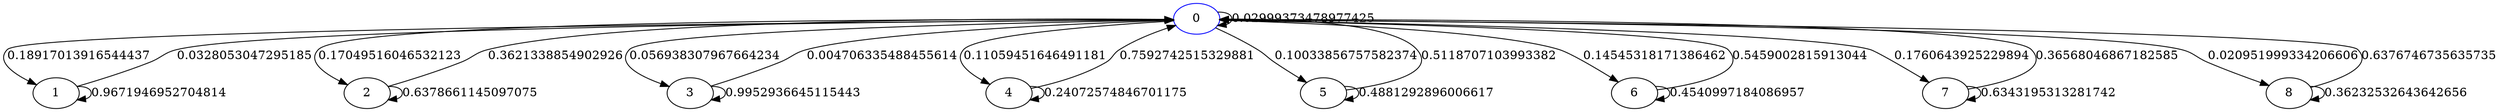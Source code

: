 digraph "" {
	graph [len=3,
		nodesep=0.2
	];
	0	[color=blue];
	0 -> 0	[label=0.02999373478977425,
		len=2,
		weight=1.0];
	0 -> 1	[label=0.18917013916544437,
		len=2,
		weight=1.0];
	0 -> 2	[label=0.17049516046532123,
		len=2,
		weight=1.0];
	0 -> 3	[label=0.056938307967664234,
		len=2,
		weight=1.0];
	0 -> 4	[label=0.11059451646491181,
		len=2,
		weight=1.0];
	0 -> 5	[label=0.10033856757582374,
		len=2,
		weight=1.0];
	0 -> 6	[label=0.14545318171386462,
		len=2,
		weight=1.0];
	0 -> 7	[label=0.1760643925229894,
		len=2,
		weight=1.0];
	0 -> 8	[label=0.020951999334206606,
		len=2,
		weight=1.0];
	1 -> 0	[label=0.0328053047295185,
		len=2,
		weight=1.0];
	1 -> 1	[label=0.9671946952704814,
		len=2,
		weight=1.0];
	2 -> 0	[label=0.3621338854902926,
		len=2,
		weight=1.0];
	2 -> 2	[label=0.6378661145097075,
		len=2,
		weight=1.0];
	3 -> 0	[label=0.004706335488455614,
		len=2,
		weight=1.0];
	3 -> 3	[label=0.9952936645115443,
		len=2,
		weight=1.0];
	4 -> 0	[label=0.7592742515329881,
		len=2,
		weight=1.0];
	4 -> 4	[label=0.24072574846701175,
		len=2,
		weight=1.0];
	5 -> 0	[label=0.5118707103993382,
		len=2,
		weight=1.0];
	5 -> 5	[label=0.4881292896006617,
		len=2,
		weight=1.0];
	6 -> 0	[label=0.5459002815913044,
		len=2,
		weight=1.0];
	6 -> 6	[label=0.4540997184086957,
		len=2,
		weight=1.0];
	7 -> 0	[label=0.36568046867182585,
		len=2,
		weight=1.0];
	7 -> 7	[label=0.6343195313281742,
		len=2,
		weight=1.0];
	8 -> 0	[label=0.6376746735635735,
		len=2,
		weight=1.0];
	8 -> 8	[label=0.36232532643642656,
		len=2,
		weight=1.0];
}

